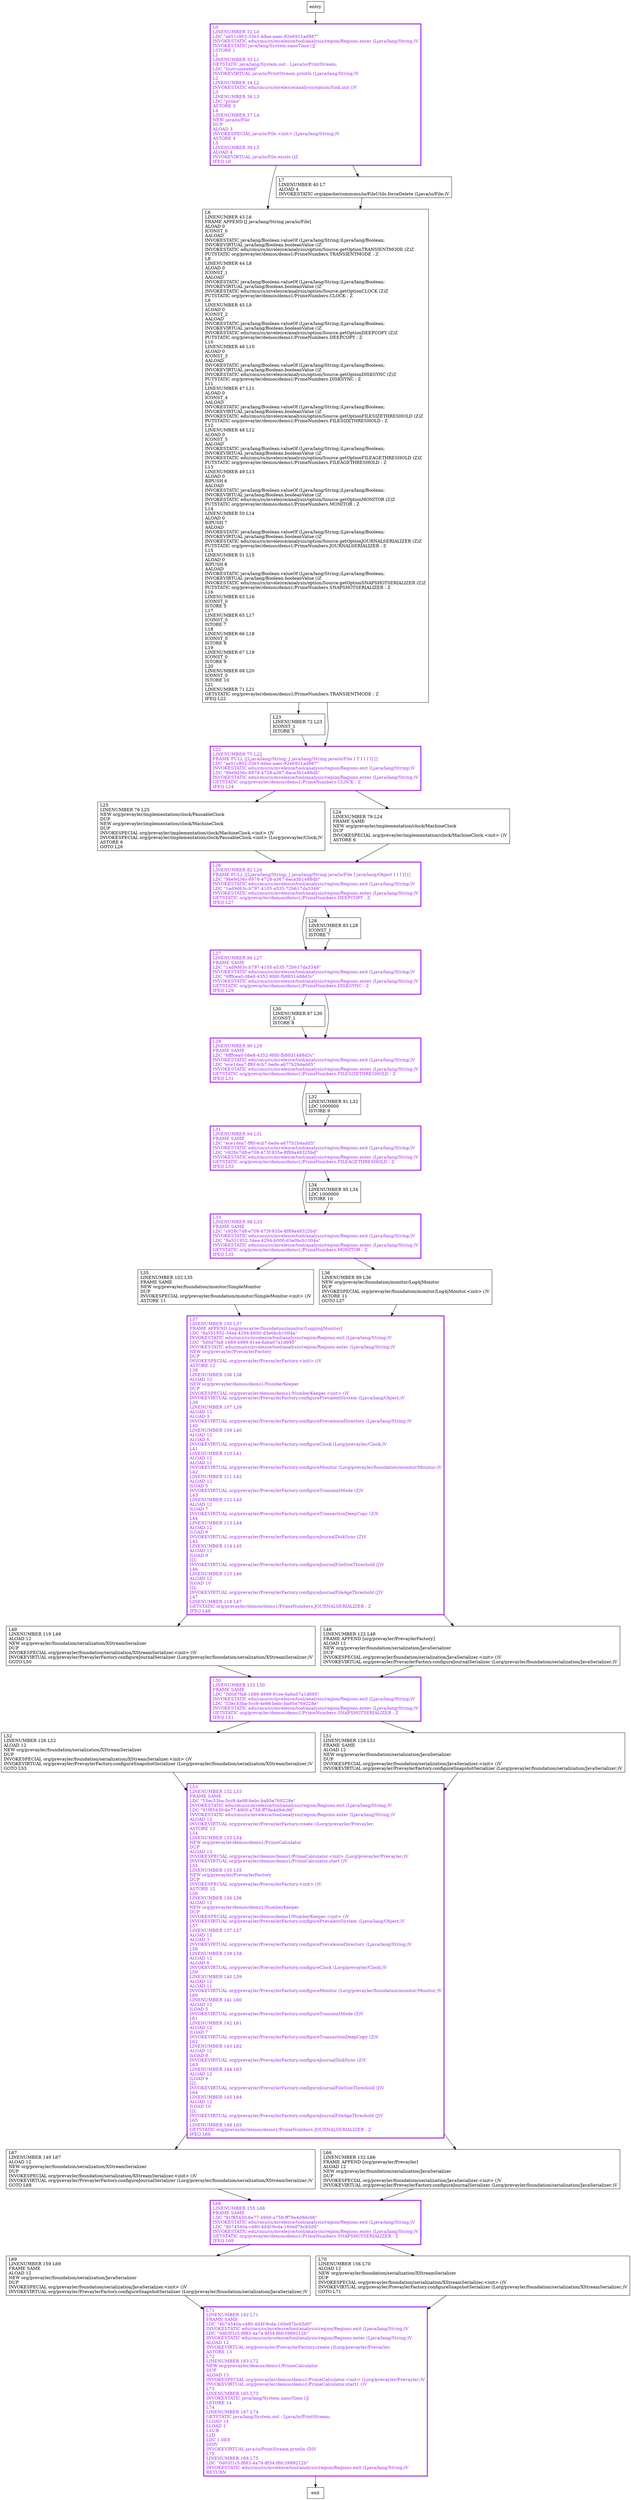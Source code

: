 digraph main {
node [shape=record];
381609470 [label="L33\lLINENUMBER 98 L33\lFRAME SAME\lLDC \"c928c7d8-e709-473f-935e-8f89a48325bd\"\lINVOKESTATIC edu/cmu/cs/mvelezce/tool/analysis/region/Regions.exit (Ljava/lang/String;)V\lLDC \"8a551952-34ea-4294-b000-d3e0bcb1004a\"\lINVOKESTATIC edu/cmu/cs/mvelezce/tool/analysis/region/Regions.enter (Ljava/lang/String;)V\lGETSTATIC org/prevayler/demos/demo1/PrimeNumbers.MONITOR : Z\lIFEQ L35\l"];
1360477242 [label="L68\lLINENUMBER 155 L68\lFRAME SAME\lLDC \"91f85430-6e77-4900-a758-ff79e4d9dc96\"\lINVOKESTATIC edu/cmu/cs/mvelezce/tool/analysis/region/Regions.exit (Ljava/lang/String;)V\lLDC \"4b74540a-c480-4d4f-9cda-160e87bcb5d0\"\lINVOKESTATIC edu/cmu/cs/mvelezce/tool/analysis/region/Regions.enter (Ljava/lang/String;)V\lGETSTATIC org/prevayler/demos/demo1/PrimeNumbers.SNAPSHOTSERIALIZER : Z\lIFEQ L69\l"];
28145810 [label="L25\lLINENUMBER 76 L25\lNEW org/prevayler/implementation/clock/PausableClock\lDUP\lNEW org/prevayler/implementation/clock/MachineClock\lDUP\lINVOKESPECIAL org/prevayler/implementation/clock/MachineClock.\<init\> ()V\lINVOKESPECIAL org/prevayler/implementation/clock/PausableClock.\<init\> (Lorg/prevayler/Clock;)V\lASTORE 6\lGOTO L26\l"];
394651248 [label="L69\lLINENUMBER 159 L69\lFRAME SAME\lALOAD 12\lNEW org/prevayler/foundation/serialization/JavaSerializer\lDUP\lINVOKESPECIAL org/prevayler/foundation/serialization/JavaSerializer.\<init\> ()V\lINVOKEVIRTUAL org/prevayler/PrevaylerFactory.configureSnapshotSerializer (Lorg/prevayler/foundation/serialization/JavaSerializer;)V\l"];
1014104860 [label="L35\lLINENUMBER 102 L35\lFRAME SAME\lNEW org/prevayler/foundation/monitor/SimpleMonitor\lDUP\lINVOKESPECIAL org/prevayler/foundation/monitor/SimpleMonitor.\<init\> ()V\lASTORE 11\l"];
1617238800 [label="L31\lLINENUMBER 94 L31\lFRAME SAME\lLDC \"ece1dea7-ff6f-4cb7-bede-a677b2b4add5\"\lINVOKESTATIC edu/cmu/cs/mvelezce/tool/analysis/region/Regions.exit (Ljava/lang/String;)V\lLDC \"c928c7d8-e709-473f-935e-8f89a48325bd\"\lINVOKESTATIC edu/cmu/cs/mvelezce/tool/analysis/region/Regions.enter (Ljava/lang/String;)V\lGETSTATIC org/prevayler/demos/demo1/PrimeNumbers.FILEAGETHRESHOLD : Z\lIFEQ L33\l"];
2019367245 [label="L23\lLINENUMBER 72 L23\lICONST_1\lISTORE 5\l"];
1466559355 [label="L32\lLINENUMBER 91 L32\lLDC 1000000\lISTORE 9\l"];
1830534400 [label="L27\lLINENUMBER 86 L27\lFRAME SAME\lLDC \"1ad9d63c-b797-4105-a535-72b617da3349\"\lINVOKESTATIC edu/cmu/cs/mvelezce/tool/analysis/region/Regions.exit (Ljava/lang/String;)V\lLDC \"6fffcea0-08e8-4352-9fd0-fb8831488d3c\"\lINVOKESTATIC edu/cmu/cs/mvelezce/tool/analysis/region/Regions.enter (Ljava/lang/String;)V\lGETSTATIC org/prevayler/demos/demo1/PrimeNumbers.DISKSYNC : Z\lIFEQ L29\l"];
620517859 [label="L49\lLINENUMBER 119 L49\lALOAD 12\lNEW org/prevayler/foundation/serialization/XStreamSerializer\lDUP\lINVOKESPECIAL org/prevayler/foundation/serialization/XStreamSerializer.\<init\> ()V\lINVOKEVIRTUAL org/prevayler/PrevaylerFactory.configureJournalSerializer (Lorg/prevayler/foundation/serialization/XStreamSerializer;)V\lGOTO L50\l"];
1353080761 [label="L30\lLINENUMBER 87 L30\lICONST_1\lISTORE 8\l"];
520525230 [label="L52\lLINENUMBER 126 L52\lALOAD 12\lNEW org/prevayler/foundation/serialization/XStreamSerializer\lDUP\lINVOKESPECIAL org/prevayler/foundation/serialization/XStreamSerializer.\<init\> ()V\lINVOKEVIRTUAL org/prevayler/PrevaylerFactory.configureSnapshotSerializer (Lorg/prevayler/foundation/serialization/XStreamSerializer;)V\lGOTO L53\l"];
146456843 [label="L48\lLINENUMBER 122 L48\lFRAME APPEND [org/prevayler/PrevaylerFactory]\lALOAD 12\lNEW org/prevayler/foundation/serialization/JavaSerializer\lDUP\lINVOKESPECIAL org/prevayler/foundation/serialization/JavaSerializer.\<init\> ()V\lINVOKEVIRTUAL org/prevayler/PrevaylerFactory.configureJournalSerializer (Lorg/prevayler/foundation/serialization/JavaSerializer;)V\l"];
618141146 [label="L36\lLINENUMBER 99 L36\lNEW org/prevayler/foundation/monitor/Log4jMonitor\lDUP\lINVOKESPECIAL org/prevayler/foundation/monitor/Log4jMonitor.\<init\> ()V\lASTORE 11\lGOTO L37\l"];
2056748323 [label="L67\lLINENUMBER 149 L67\lALOAD 12\lNEW org/prevayler/foundation/serialization/XStreamSerializer\lDUP\lINVOKESPECIAL org/prevayler/foundation/serialization/XStreamSerializer.\<init\> ()V\lINVOKEVIRTUAL org/prevayler/PrevaylerFactory.configureJournalSerializer (Lorg/prevayler/foundation/serialization/XStreamSerializer;)V\lGOTO L68\l"];
1574700923 [label="L0\lLINENUMBER 32 L0\lLDC \"ae51c902-33e3-4dea-aaec-92e6911ad987\"\lINVOKESTATIC edu/cmu/cs/mvelezce/tool/analysis/region/Regions.enter (Ljava/lang/String;)V\lINVOKESTATIC java/lang/System.nanoTime ()J\lLSTORE 1\lL1\lLINENUMBER 33 L1\lGETSTATIC java/lang/System.out : Ljava/io/PrintStream;\lLDC \"Instrumented\"\lINVOKEVIRTUAL java/io/PrintStream.println (Ljava/lang/String;)V\lL2\lLINENUMBER 34 L2\lINVOKESTATIC edu/cmu/cs/mvelezce/analysis/option/Sink.init ()V\lL3\lLINENUMBER 36 L3\lLDC \"prime\"\lASTORE 3\lL4\lLINENUMBER 37 L4\lNEW java/io/File\lDUP\lALOAD 3\lINVOKESPECIAL java/io/File.\<init\> (Ljava/lang/String;)V\lASTORE 4\lL5\lLINENUMBER 39 L5\lALOAD 4\lINVOKEVIRTUAL java/io/File.exists ()Z\lIFEQ L6\l"];
1961049734 [label="L71\lLINENUMBER 162 L71\lFRAME SAME\lLDC \"4b74540a-c480-4d4f-9cda-160e87bcb5d0\"\lINVOKESTATIC edu/cmu/cs/mvelezce/tool/analysis/region/Regions.exit (Ljava/lang/String;)V\lLDC \"0d03f1c5-f883-4a74-8f34-f6fc3989212b\"\lINVOKESTATIC edu/cmu/cs/mvelezce/tool/analysis/region/Regions.enter (Ljava/lang/String;)V\lALOAD 12\lINVOKEVIRTUAL org/prevayler/PrevaylerFactory.create ()Lorg/prevayler/Prevayler;\lASTORE 13\lL72\lLINENUMBER 163 L72\lNEW org/prevayler/demos/demo1/PrimeCalculator\lDUP\lALOAD 13\lINVOKESPECIAL org/prevayler/demos/demo1/PrimeCalculator.\<init\> (Lorg/prevayler/Prevayler;)V\lINVOKEVIRTUAL org/prevayler/demos/demo1/PrimeCalculator.start1 ()V\lL73\lLINENUMBER 165 L73\lINVOKESTATIC java/lang/System.nanoTime ()J\lLSTORE 14\lL74\lLINENUMBER 167 L74\lGETSTATIC java/lang/System.out : Ljava/io/PrintStream;\lLLOAD 14\lLLOAD 1\lLSUB\lL2D\lLDC 1.0E9\lDDIV\lINVOKEVIRTUAL java/io/PrintStream.println (D)V\lL75\lLINENUMBER 168 L75\lLDC \"0d03f1c5-f883-4a74-8f34-f6fc3989212b\"\lINVOKESTATIC edu/cmu/cs/mvelezce/tool/analysis/region/Regions.exit (Ljava/lang/String;)V\lRETURN\l"];
515982726 [label="L6\lLINENUMBER 43 L6\lFRAME APPEND [J java/lang/String java/io/File]\lALOAD 0\lICONST_0\lAALOAD\lINVOKESTATIC java/lang/Boolean.valueOf (Ljava/lang/String;)Ljava/lang/Boolean;\lINVOKEVIRTUAL java/lang/Boolean.booleanValue ()Z\lINVOKESTATIC edu/cmu/cs/mvelezce/analysis/option/Source.getOptionTRANSIENTMODE (Z)Z\lPUTSTATIC org/prevayler/demos/demo1/PrimeNumbers.TRANSIENTMODE : Z\lL8\lLINENUMBER 44 L8\lALOAD 0\lICONST_1\lAALOAD\lINVOKESTATIC java/lang/Boolean.valueOf (Ljava/lang/String;)Ljava/lang/Boolean;\lINVOKEVIRTUAL java/lang/Boolean.booleanValue ()Z\lINVOKESTATIC edu/cmu/cs/mvelezce/analysis/option/Source.getOptionCLOCK (Z)Z\lPUTSTATIC org/prevayler/demos/demo1/PrimeNumbers.CLOCK : Z\lL9\lLINENUMBER 45 L9\lALOAD 0\lICONST_2\lAALOAD\lINVOKESTATIC java/lang/Boolean.valueOf (Ljava/lang/String;)Ljava/lang/Boolean;\lINVOKEVIRTUAL java/lang/Boolean.booleanValue ()Z\lINVOKESTATIC edu/cmu/cs/mvelezce/analysis/option/Source.getOptionDEEPCOPY (Z)Z\lPUTSTATIC org/prevayler/demos/demo1/PrimeNumbers.DEEPCOPY : Z\lL10\lLINENUMBER 46 L10\lALOAD 0\lICONST_3\lAALOAD\lINVOKESTATIC java/lang/Boolean.valueOf (Ljava/lang/String;)Ljava/lang/Boolean;\lINVOKEVIRTUAL java/lang/Boolean.booleanValue ()Z\lINVOKESTATIC edu/cmu/cs/mvelezce/analysis/option/Source.getOptionDISKSYNC (Z)Z\lPUTSTATIC org/prevayler/demos/demo1/PrimeNumbers.DISKSYNC : Z\lL11\lLINENUMBER 47 L11\lALOAD 0\lICONST_4\lAALOAD\lINVOKESTATIC java/lang/Boolean.valueOf (Ljava/lang/String;)Ljava/lang/Boolean;\lINVOKEVIRTUAL java/lang/Boolean.booleanValue ()Z\lINVOKESTATIC edu/cmu/cs/mvelezce/analysis/option/Source.getOptionFILESIZETHRESHOLD (Z)Z\lPUTSTATIC org/prevayler/demos/demo1/PrimeNumbers.FILESIZETHRESHOLD : Z\lL12\lLINENUMBER 48 L12\lALOAD 0\lICONST_5\lAALOAD\lINVOKESTATIC java/lang/Boolean.valueOf (Ljava/lang/String;)Ljava/lang/Boolean;\lINVOKEVIRTUAL java/lang/Boolean.booleanValue ()Z\lINVOKESTATIC edu/cmu/cs/mvelezce/analysis/option/Source.getOptionFILEAGETHRESHOLD (Z)Z\lPUTSTATIC org/prevayler/demos/demo1/PrimeNumbers.FILEAGETHRESHOLD : Z\lL13\lLINENUMBER 49 L13\lALOAD 0\lBIPUSH 6\lAALOAD\lINVOKESTATIC java/lang/Boolean.valueOf (Ljava/lang/String;)Ljava/lang/Boolean;\lINVOKEVIRTUAL java/lang/Boolean.booleanValue ()Z\lINVOKESTATIC edu/cmu/cs/mvelezce/analysis/option/Source.getOptionMONITOR (Z)Z\lPUTSTATIC org/prevayler/demos/demo1/PrimeNumbers.MONITOR : Z\lL14\lLINENUMBER 50 L14\lALOAD 0\lBIPUSH 7\lAALOAD\lINVOKESTATIC java/lang/Boolean.valueOf (Ljava/lang/String;)Ljava/lang/Boolean;\lINVOKEVIRTUAL java/lang/Boolean.booleanValue ()Z\lINVOKESTATIC edu/cmu/cs/mvelezce/analysis/option/Source.getOptionJOURNALSERIALIZER (Z)Z\lPUTSTATIC org/prevayler/demos/demo1/PrimeNumbers.JOURNALSERIALIZER : Z\lL15\lLINENUMBER 51 L15\lALOAD 0\lBIPUSH 8\lAALOAD\lINVOKESTATIC java/lang/Boolean.valueOf (Ljava/lang/String;)Ljava/lang/Boolean;\lINVOKEVIRTUAL java/lang/Boolean.booleanValue ()Z\lINVOKESTATIC edu/cmu/cs/mvelezce/analysis/option/Source.getOptionSNAPSHOTSERIALIZER (Z)Z\lPUTSTATIC org/prevayler/demos/demo1/PrimeNumbers.SNAPSHOTSERIALIZER : Z\lL16\lLINENUMBER 63 L16\lICONST_0\lISTORE 5\lL17\lLINENUMBER 65 L17\lICONST_0\lISTORE 7\lL18\lLINENUMBER 66 L18\lICONST_0\lISTORE 8\lL19\lLINENUMBER 67 L19\lICONST_0\lISTORE 9\lL20\lLINENUMBER 68 L20\lICONST_0\lISTORE 10\lL21\lLINENUMBER 71 L21\lGETSTATIC org/prevayler/demos/demo1/PrimeNumbers.TRANSIENTMODE : Z\lIFEQ L22\l"];
895230827 [label="L70\lLINENUMBER 156 L70\lALOAD 12\lNEW org/prevayler/foundation/serialization/XStreamSerializer\lDUP\lINVOKESPECIAL org/prevayler/foundation/serialization/XStreamSerializer.\<init\> ()V\lINVOKEVIRTUAL org/prevayler/PrevaylerFactory.configureSnapshotSerializer (Lorg/prevayler/foundation/serialization/XStreamSerializer;)V\lGOTO L71\l"];
1859753031 [label="L66\lLINENUMBER 152 L66\lFRAME APPEND [org/prevayler/Prevayler]\lALOAD 12\lNEW org/prevayler/foundation/serialization/JavaSerializer\lDUP\lINVOKESPECIAL org/prevayler/foundation/serialization/JavaSerializer.\<init\> ()V\lINVOKEVIRTUAL org/prevayler/PrevaylerFactory.configureJournalSerializer (Lorg/prevayler/foundation/serialization/JavaSerializer;)V\l"];
1158097225 [label="L22\lLINENUMBER 75 L22\lFRAME FULL [[Ljava/lang/String; J java/lang/String java/io/File I T I I I I] []\lLDC \"ae51c902-33e3-4dea-aaec-92e6911ad987\"\lINVOKESTATIC edu/cmu/cs/mvelezce/tool/analysis/region/Regions.exit (Ljava/lang/String;)V\lLDC \"9be9d36c-8978-4728-a367-6aca3b1e88db\"\lINVOKESTATIC edu/cmu/cs/mvelezce/tool/analysis/region/Regions.enter (Ljava/lang/String;)V\lGETSTATIC org/prevayler/demos/demo1/PrimeNumbers.CLOCK : Z\lIFEQ L24\l"];
1955019527 [label="L34\lLINENUMBER 95 L34\lLDC 1000000\lISTORE 10\l"];
1500767468 [label="L53\lLINENUMBER 132 L53\lFRAME SAME\lLDC \"53ec33ba-5cc9-4e98-bebc-ba95e769228e\"\lINVOKESTATIC edu/cmu/cs/mvelezce/tool/analysis/region/Regions.exit (Ljava/lang/String;)V\lLDC \"91f85430-6e77-4900-a758-ff79e4d9dc96\"\lINVOKESTATIC edu/cmu/cs/mvelezce/tool/analysis/region/Regions.enter (Ljava/lang/String;)V\lALOAD 12\lINVOKEVIRTUAL org/prevayler/PrevaylerFactory.create ()Lorg/prevayler/Prevayler;\lASTORE 13\lL54\lLINENUMBER 133 L54\lNEW org/prevayler/demos/demo1/PrimeCalculator\lDUP\lALOAD 13\lINVOKESPECIAL org/prevayler/demos/demo1/PrimeCalculator.\<init\> (Lorg/prevayler/Prevayler;)V\lINVOKEVIRTUAL org/prevayler/demos/demo1/PrimeCalculator.start ()V\lL55\lLINENUMBER 135 L55\lNEW org/prevayler/PrevaylerFactory\lDUP\lINVOKESPECIAL org/prevayler/PrevaylerFactory.\<init\> ()V\lASTORE 12\lL56\lLINENUMBER 136 L56\lALOAD 12\lNEW org/prevayler/demos/demo1/NumberKeeper\lDUP\lINVOKESPECIAL org/prevayler/demos/demo1/NumberKeeper.\<init\> ()V\lINVOKEVIRTUAL org/prevayler/PrevaylerFactory.configurePrevalentSystem (Ljava/lang/Object;)V\lL57\lLINENUMBER 137 L57\lALOAD 12\lALOAD 3\lINVOKEVIRTUAL org/prevayler/PrevaylerFactory.configurePrevalenceDirectory (Ljava/lang/String;)V\lL58\lLINENUMBER 139 L58\lALOAD 12\lALOAD 6\lINVOKEVIRTUAL org/prevayler/PrevaylerFactory.configureClock (Lorg/prevayler/Clock;)V\lL59\lLINENUMBER 140 L59\lALOAD 12\lALOAD 11\lINVOKEVIRTUAL org/prevayler/PrevaylerFactory.configureMonitor (Lorg/prevayler/foundation/monitor/Monitor;)V\lL60\lLINENUMBER 141 L60\lALOAD 12\lILOAD 5\lINVOKEVIRTUAL org/prevayler/PrevaylerFactory.configureTransientMode (Z)V\lL61\lLINENUMBER 142 L61\lALOAD 12\lILOAD 7\lINVOKEVIRTUAL org/prevayler/PrevaylerFactory.configureTransactionDeepCopy (Z)V\lL62\lLINENUMBER 143 L62\lALOAD 12\lILOAD 8\lINVOKEVIRTUAL org/prevayler/PrevaylerFactory.configureJournalDiskSync (Z)V\lL63\lLINENUMBER 144 L63\lALOAD 12\lILOAD 9\lI2L\lINVOKEVIRTUAL org/prevayler/PrevaylerFactory.configureJournalFileSizeThreshold (J)V\lL64\lLINENUMBER 145 L64\lALOAD 12\lILOAD 10\lI2L\lINVOKEVIRTUAL org/prevayler/PrevaylerFactory.configureJournalFileAgeThreshold (J)V\lL65\lLINENUMBER 148 L65\lGETSTATIC org/prevayler/demos/demo1/PrimeNumbers.JOURNALSERIALIZER : Z\lIFEQ L66\l"];
2107393167 [label="L26\lLINENUMBER 82 L26\lFRAME FULL [[Ljava/lang/String; J java/lang/String java/io/File I java/lang/Object I I I I] []\lLDC \"9be9d36c-8978-4728-a367-6aca3b1e88db\"\lINVOKESTATIC edu/cmu/cs/mvelezce/tool/analysis/region/Regions.exit (Ljava/lang/String;)V\lLDC \"1ad9d63c-b797-4105-a535-72b617da3349\"\lINVOKESTATIC edu/cmu/cs/mvelezce/tool/analysis/region/Regions.enter (Ljava/lang/String;)V\lGETSTATIC org/prevayler/demos/demo1/PrimeNumbers.DEEPCOPY : Z\lIFEQ L27\l"];
1325519594 [label="L29\lLINENUMBER 90 L29\lFRAME SAME\lLDC \"6fffcea0-08e8-4352-9fd0-fb8831488d3c\"\lINVOKESTATIC edu/cmu/cs/mvelezce/tool/analysis/region/Regions.exit (Ljava/lang/String;)V\lLDC \"ece1dea7-ff6f-4cb7-bede-a677b2b4add5\"\lINVOKESTATIC edu/cmu/cs/mvelezce/tool/analysis/region/Regions.enter (Ljava/lang/String;)V\lGETSTATIC org/prevayler/demos/demo1/PrimeNumbers.FILESIZETHRESHOLD : Z\lIFEQ L31\l"];
1081015907 [label="L50\lLINENUMBER 125 L50\lFRAME SAME\lLDC \"5d0d7fa8-1689-4999-91ee-6a6a07a1d695\"\lINVOKESTATIC edu/cmu/cs/mvelezce/tool/analysis/region/Regions.exit (Ljava/lang/String;)V\lLDC \"53ec33ba-5cc9-4e98-bebc-ba95e769228e\"\lINVOKESTATIC edu/cmu/cs/mvelezce/tool/analysis/region/Regions.enter (Ljava/lang/String;)V\lGETSTATIC org/prevayler/demos/demo1/PrimeNumbers.SNAPSHOTSERIALIZER : Z\lIFEQ L51\l"];
1160287658 [label="L37\lLINENUMBER 105 L37\lFRAME APPEND [org/prevayler/foundation/monitor/LoggingMonitor]\lLDC \"8a551952-34ea-4294-b000-d3e0bcb1004a\"\lINVOKESTATIC edu/cmu/cs/mvelezce/tool/analysis/region/Regions.exit (Ljava/lang/String;)V\lLDC \"5d0d7fa8-1689-4999-91ee-6a6a07a1d695\"\lINVOKESTATIC edu/cmu/cs/mvelezce/tool/analysis/region/Regions.enter (Ljava/lang/String;)V\lNEW org/prevayler/PrevaylerFactory\lDUP\lINVOKESPECIAL org/prevayler/PrevaylerFactory.\<init\> ()V\lASTORE 12\lL38\lLINENUMBER 106 L38\lALOAD 12\lNEW org/prevayler/demos/demo1/NumberKeeper\lDUP\lINVOKESPECIAL org/prevayler/demos/demo1/NumberKeeper.\<init\> ()V\lINVOKEVIRTUAL org/prevayler/PrevaylerFactory.configurePrevalentSystem (Ljava/lang/Object;)V\lL39\lLINENUMBER 107 L39\lALOAD 12\lALOAD 3\lINVOKEVIRTUAL org/prevayler/PrevaylerFactory.configurePrevalenceDirectory (Ljava/lang/String;)V\lL40\lLINENUMBER 109 L40\lALOAD 12\lALOAD 6\lINVOKEVIRTUAL org/prevayler/PrevaylerFactory.configureClock (Lorg/prevayler/Clock;)V\lL41\lLINENUMBER 110 L41\lALOAD 12\lALOAD 11\lINVOKEVIRTUAL org/prevayler/PrevaylerFactory.configureMonitor (Lorg/prevayler/foundation/monitor/Monitor;)V\lL42\lLINENUMBER 111 L42\lALOAD 12\lILOAD 5\lINVOKEVIRTUAL org/prevayler/PrevaylerFactory.configureTransientMode (Z)V\lL43\lLINENUMBER 112 L43\lALOAD 12\lILOAD 7\lINVOKEVIRTUAL org/prevayler/PrevaylerFactory.configureTransactionDeepCopy (Z)V\lL44\lLINENUMBER 113 L44\lALOAD 12\lILOAD 8\lINVOKEVIRTUAL org/prevayler/PrevaylerFactory.configureJournalDiskSync (Z)V\lL45\lLINENUMBER 114 L45\lALOAD 12\lILOAD 9\lI2L\lINVOKEVIRTUAL org/prevayler/PrevaylerFactory.configureJournalFileSizeThreshold (J)V\lL46\lLINENUMBER 115 L46\lALOAD 12\lILOAD 10\lI2L\lINVOKEVIRTUAL org/prevayler/PrevaylerFactory.configureJournalFileAgeThreshold (J)V\lL47\lLINENUMBER 118 L47\lGETSTATIC org/prevayler/demos/demo1/PrimeNumbers.JOURNALSERIALIZER : Z\lIFEQ L48\l"];
1814339253 [label="L24\lLINENUMBER 79 L24\lFRAME SAME\lNEW org/prevayler/implementation/clock/MachineClock\lDUP\lINVOKESPECIAL org/prevayler/implementation/clock/MachineClock.\<init\> ()V\lASTORE 6\l"];
1105901057 [label="L51\lLINENUMBER 129 L51\lFRAME SAME\lALOAD 12\lNEW org/prevayler/foundation/serialization/JavaSerializer\lDUP\lINVOKESPECIAL org/prevayler/foundation/serialization/JavaSerializer.\<init\> ()V\lINVOKEVIRTUAL org/prevayler/PrevaylerFactory.configureSnapshotSerializer (Lorg/prevayler/foundation/serialization/JavaSerializer;)V\l"];
629294880 [label="L28\lLINENUMBER 83 L28\lICONST_1\lISTORE 7\l"];
35516204 [label="L7\lLINENUMBER 40 L7\lALOAD 4\lINVOKESTATIC org/apache/commons/io/FileUtils.forceDelete (Ljava/io/File;)V\l"];
entry;
exit;
381609470 -> 1014104860;
381609470 -> 618141146;
1360477242 -> 394651248;
1360477242 -> 895230827;
28145810 -> 2107393167;
394651248 -> 1961049734;
1014104860 -> 1160287658;
1617238800 -> 381609470;
1617238800 -> 1955019527;
2019367245 -> 1158097225;
1466559355 -> 1617238800;
1830534400 -> 1325519594;
1830534400 -> 1353080761;
620517859 -> 1081015907;
1353080761 -> 1325519594;
520525230 -> 1500767468;
146456843 -> 1081015907;
618141146 -> 1160287658;
2056748323 -> 1360477242;
1574700923 -> 35516204;
1574700923 -> 515982726;
1961049734 -> exit;
515982726 -> 1158097225;
515982726 -> 2019367245;
895230827 -> 1961049734;
1859753031 -> 1360477242;
1158097225 -> 28145810;
1158097225 -> 1814339253;
1955019527 -> 381609470;
1500767468 -> 1859753031;
1500767468 -> 2056748323;
2107393167 -> 1830534400;
2107393167 -> 629294880;
1325519594 -> 1617238800;
1325519594 -> 1466559355;
1081015907 -> 520525230;
1081015907 -> 1105901057;
entry -> 1574700923;
1160287658 -> 146456843;
1160287658 -> 620517859;
1814339253 -> 2107393167;
1105901057 -> 1500767468;
629294880 -> 1830534400;
35516204 -> 515982726;
381609470[fontcolor="purple", penwidth=3, color="purple"];
1360477242[fontcolor="purple", penwidth=3, color="purple"];
1160287658[fontcolor="purple", penwidth=3, color="purple"];
1158097225[fontcolor="purple", penwidth=3, color="purple"];
1617238800[fontcolor="purple", penwidth=3, color="purple"];
1830534400[fontcolor="purple", penwidth=3, color="purple"];
1574700923[fontcolor="purple", penwidth=3, color="purple"];
1500767468[fontcolor="purple", penwidth=3, color="purple"];
2107393167[fontcolor="purple", penwidth=3, color="purple"];
1961049734[fontcolor="purple", penwidth=3, color="purple"];
1325519594[fontcolor="purple", penwidth=3, color="purple"];
1081015907[fontcolor="purple", penwidth=3, color="purple"];
}
